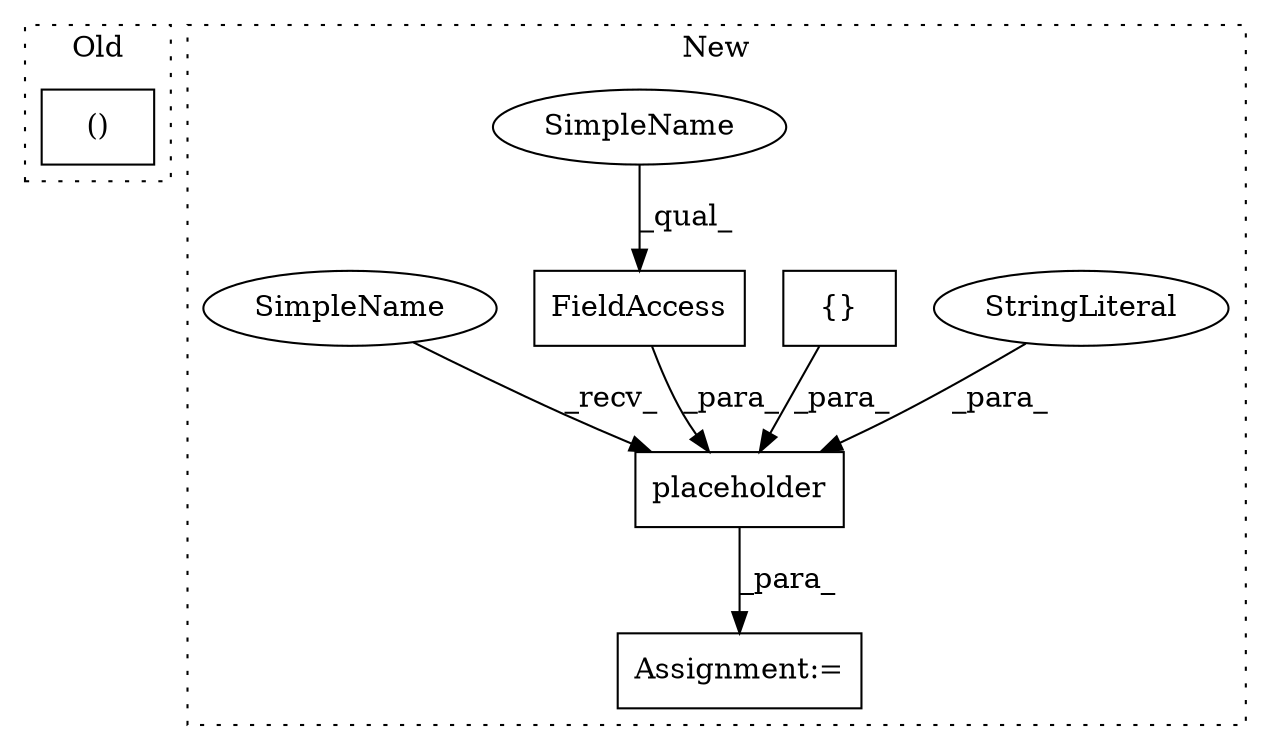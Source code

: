 digraph G {
subgraph cluster0 {
1 [label="()" a="106" s="2565" l="23" shape="box"];
label = "Old";
style="dotted";
}
subgraph cluster1 {
2 [label="placeholder" a="32" s="2043,2094" l="12,1" shape="box"];
3 [label="Assignment:=" a="7" s="2428" l="2" shape="box"];
4 [label="FieldAccess" a="22" s="2055" l="18" shape="box"];
5 [label="StringLiteral" a="45" s="2087" l="7" shape="ellipse"];
6 [label="{}" a="4" s="2083,2085" l="1,1" shape="box"];
7 [label="SimpleName" a="42" s="2055" l="10" shape="ellipse"];
8 [label="SimpleName" a="42" s="2032" l="10" shape="ellipse"];
label = "New";
style="dotted";
}
2 -> 3 [label="_para_"];
4 -> 2 [label="_para_"];
5 -> 2 [label="_para_"];
6 -> 2 [label="_para_"];
7 -> 4 [label="_qual_"];
8 -> 2 [label="_recv_"];
}